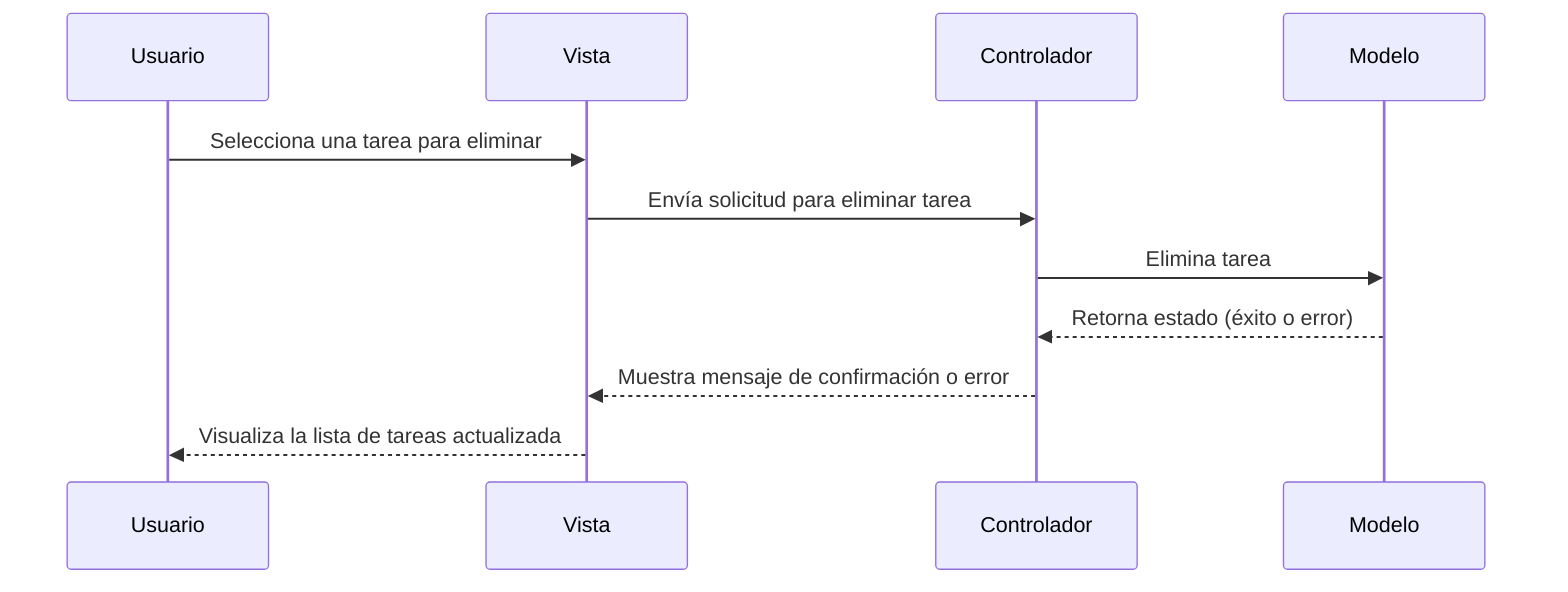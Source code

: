 sequenceDiagram
    participant Usuario
    participant Vista
    participant Controlador
    participant Modelo

    Usuario->>Vista: Selecciona una tarea para eliminar
    Vista->>Controlador: Envía solicitud para eliminar tarea
    Controlador->>Modelo: Elimina tarea
    Modelo-->>Controlador: Retorna estado (éxito o error)
    Controlador-->>Vista: Muestra mensaje de confirmación o error
    Vista-->>Usuario: Visualiza la lista de tareas actualizada